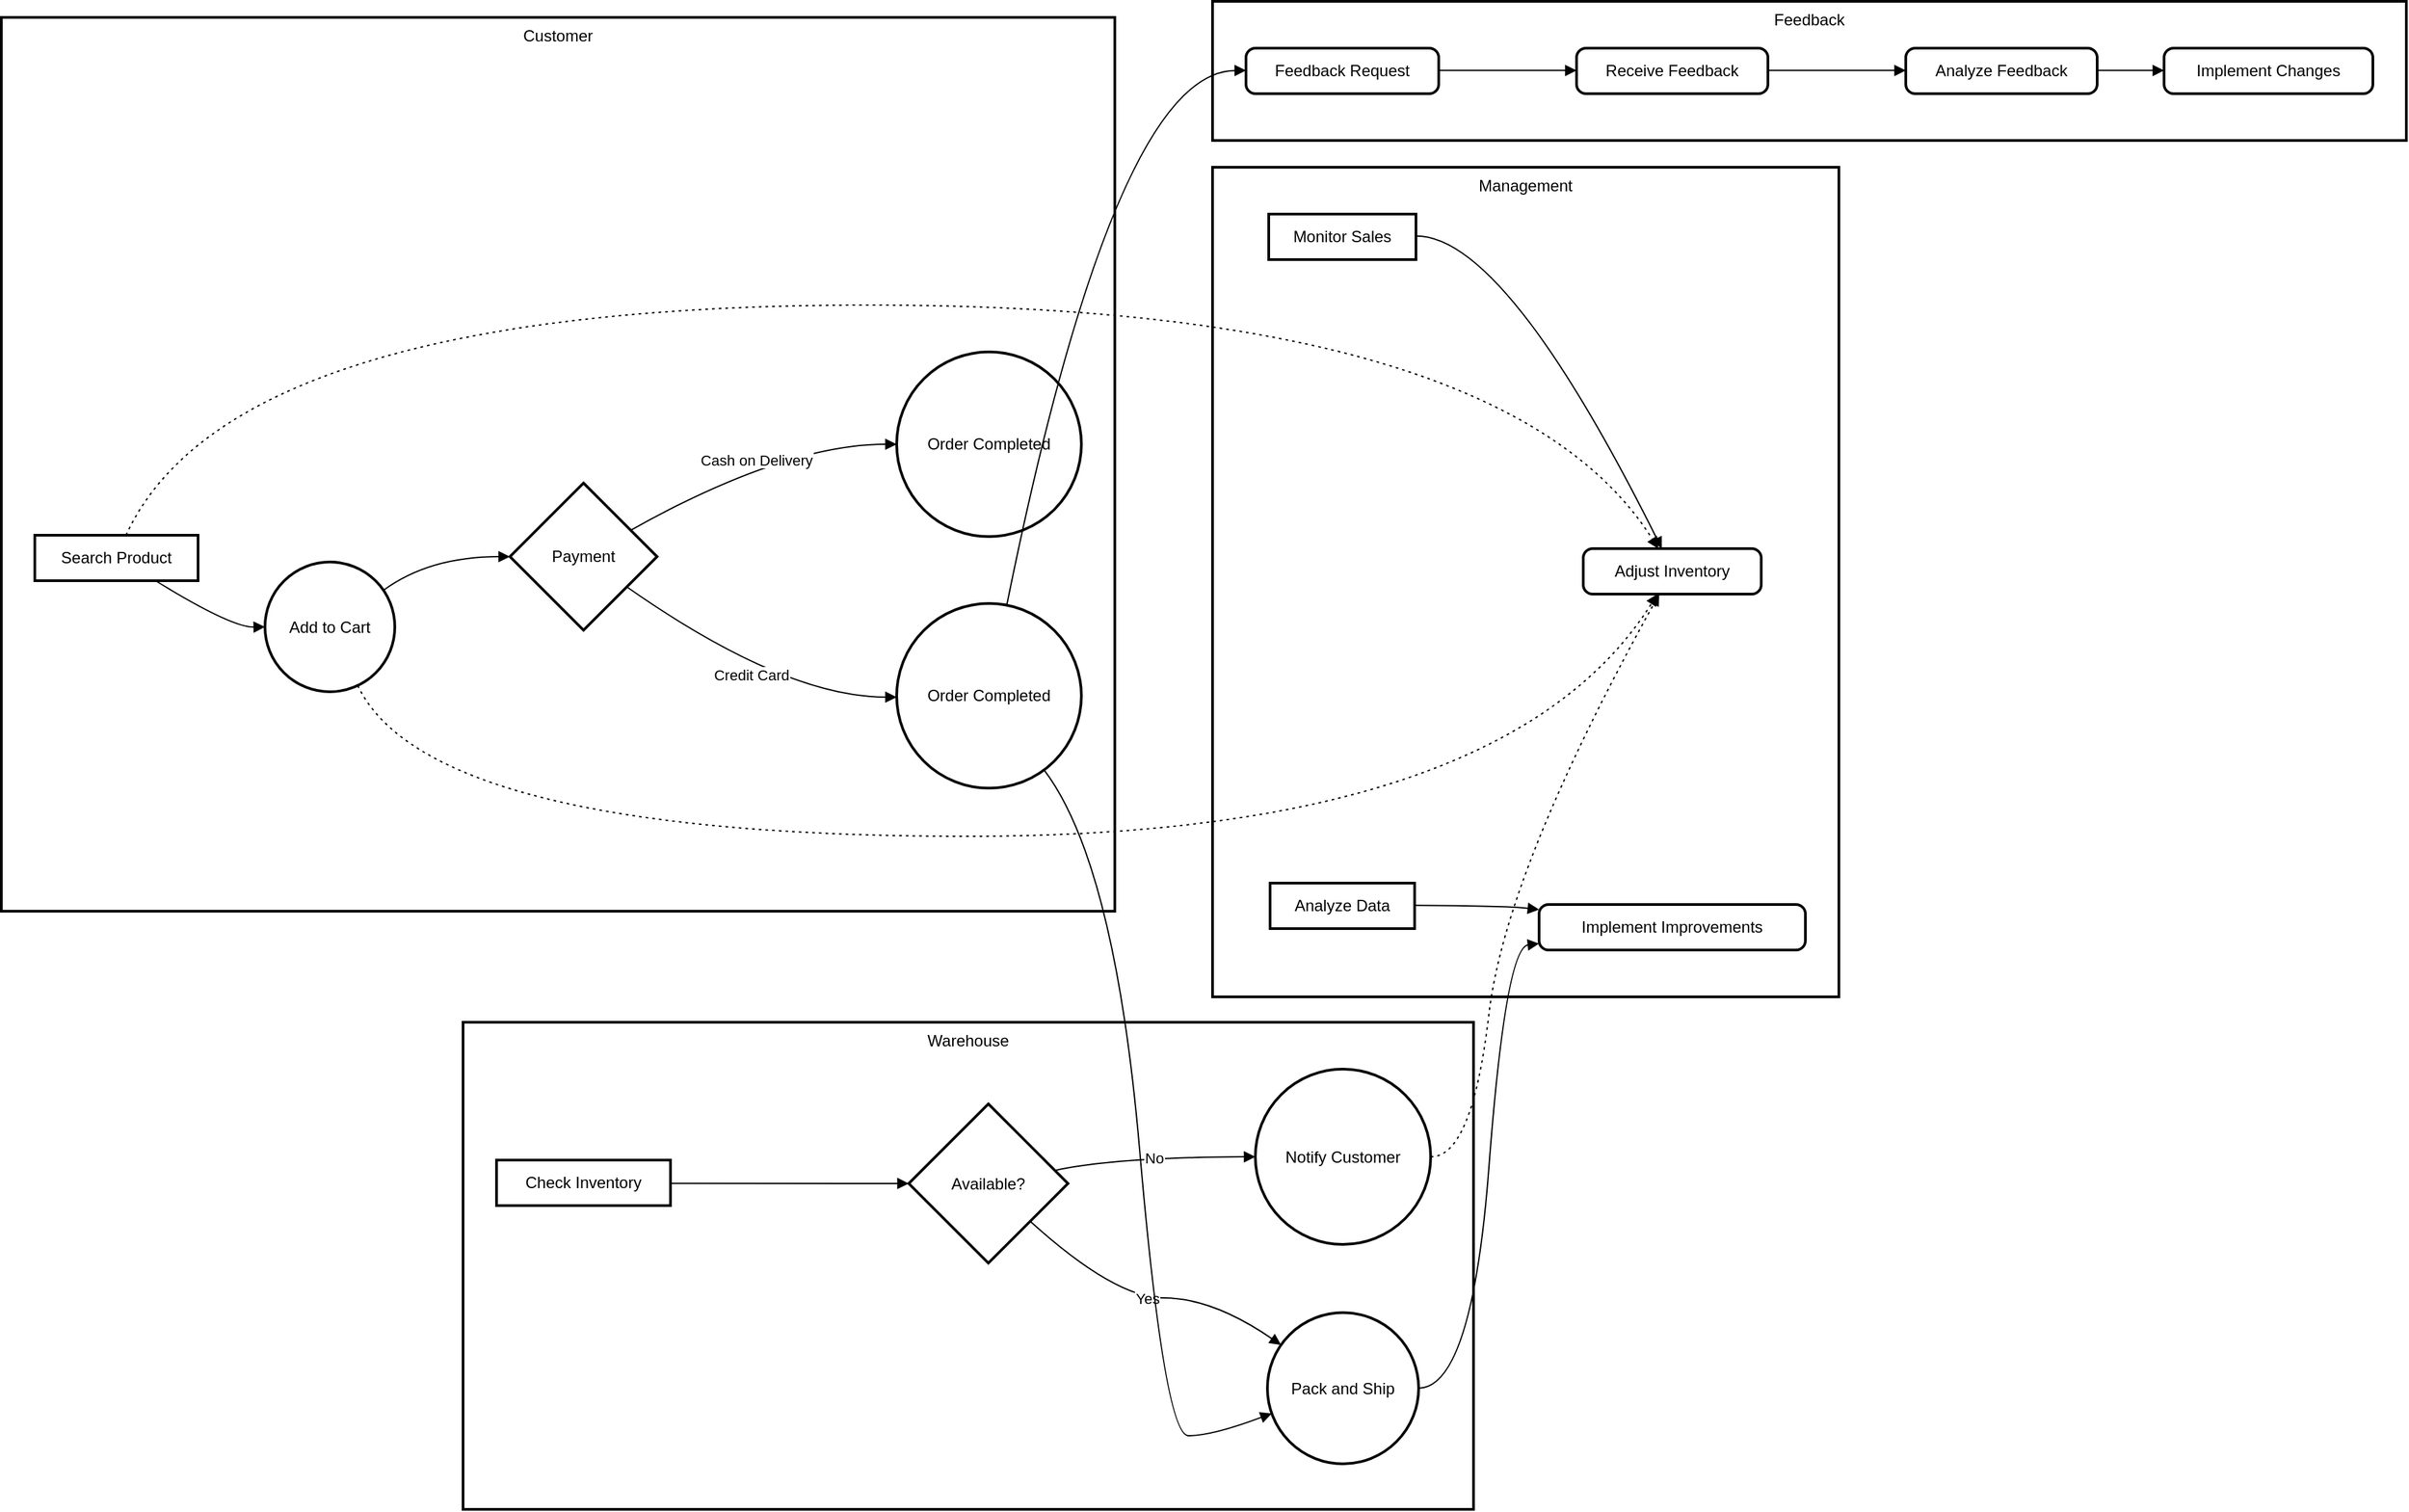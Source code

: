 <mxfile version="24.6.5" type="github">
  <diagram name="Page-1" id="c0WsbpIRaC1ns6dL84JX">
    <mxGraphModel>
      <root>
        <mxCell id="0" />
        <mxCell id="1" parent="0" />
        <mxCell id="2" value="Feedback" style="whiteSpace=wrap;strokeWidth=2;verticalAlign=top;" vertex="1" parent="1">
          <mxGeometry x="905" width="892" height="104" as="geometry" />
        </mxCell>
        <mxCell id="3" value="Feedback Request" style="rounded=1;absoluteArcSize=1;arcSize=14;whiteSpace=wrap;strokeWidth=2;" vertex="1" parent="1">
          <mxGeometry x="930" y="35" width="144" height="34" as="geometry" />
        </mxCell>
        <mxCell id="4" value="Receive Feedback" style="rounded=1;absoluteArcSize=1;arcSize=14;whiteSpace=wrap;strokeWidth=2;" vertex="1" parent="1">
          <mxGeometry x="1177" y="35" width="143" height="34" as="geometry" />
        </mxCell>
        <mxCell id="5" value="Analyze Feedback" style="rounded=1;absoluteArcSize=1;arcSize=14;whiteSpace=wrap;strokeWidth=2;" vertex="1" parent="1">
          <mxGeometry x="1423" y="35" width="143" height="34" as="geometry" />
        </mxCell>
        <mxCell id="6" value="Implement Changes" style="rounded=1;absoluteArcSize=1;arcSize=14;whiteSpace=wrap;strokeWidth=2;" vertex="1" parent="1">
          <mxGeometry x="1616" y="35" width="156" height="34" as="geometry" />
        </mxCell>
        <mxCell id="7" value="Management" style="whiteSpace=wrap;strokeWidth=2;verticalAlign=top;" vertex="1" parent="1">
          <mxGeometry x="905" y="124" width="468" height="620" as="geometry" />
        </mxCell>
        <mxCell id="8" value="Adjust Inventory" style="rounded=1;absoluteArcSize=1;arcSize=14;whiteSpace=wrap;strokeWidth=2;" vertex="1" parent="1">
          <mxGeometry x="1182" y="409" width="133" height="34" as="geometry" />
        </mxCell>
        <mxCell id="9" value="Monitor Sales" style="whiteSpace=wrap;strokeWidth=2;" vertex="1" parent="1">
          <mxGeometry x="947" y="159" width="110" height="34" as="geometry" />
        </mxCell>
        <mxCell id="10" value="Implement Improvements" style="rounded=1;absoluteArcSize=1;arcSize=14;whiteSpace=wrap;strokeWidth=2;" vertex="1" parent="1">
          <mxGeometry x="1149" y="675" width="199" height="34" as="geometry" />
        </mxCell>
        <mxCell id="11" value="Analyze Data" style="whiteSpace=wrap;strokeWidth=2;" vertex="1" parent="1">
          <mxGeometry x="948" y="659" width="108" height="34" as="geometry" />
        </mxCell>
        <mxCell id="12" value="Warehouse" style="whiteSpace=wrap;strokeWidth=2;verticalAlign=top;" vertex="1" parent="1">
          <mxGeometry x="345" y="763" width="755" height="364" as="geometry" />
        </mxCell>
        <mxCell id="13" value="Available?" style="rhombus;strokeWidth=2;whiteSpace=wrap;" vertex="1" parent="1">
          <mxGeometry x="678" y="824" width="119" height="119" as="geometry" />
        </mxCell>
        <mxCell id="14" value="Check Inventory" style="whiteSpace=wrap;strokeWidth=2;" vertex="1" parent="1">
          <mxGeometry x="370" y="866" width="130" height="34" as="geometry" />
        </mxCell>
        <mxCell id="15" value="Notify Customer" style="ellipse;aspect=fixed;strokeWidth=2;whiteSpace=wrap;" vertex="1" parent="1">
          <mxGeometry x="937" y="798" width="131" height="131" as="geometry" />
        </mxCell>
        <mxCell id="16" value="Pack and Ship" style="ellipse;aspect=fixed;strokeWidth=2;whiteSpace=wrap;" vertex="1" parent="1">
          <mxGeometry x="946" y="980" width="113" height="113" as="geometry" />
        </mxCell>
        <mxCell id="17" value="Customer" style="whiteSpace=wrap;strokeWidth=2;verticalAlign=top;" vertex="1" parent="1">
          <mxGeometry y="12" width="832" height="668" as="geometry" />
        </mxCell>
        <mxCell id="18" value="Add to Cart" style="ellipse;aspect=fixed;strokeWidth=2;whiteSpace=wrap;" vertex="1" parent="1">
          <mxGeometry x="197" y="419" width="97" height="97" as="geometry" />
        </mxCell>
        <mxCell id="19" value="Search Product" style="whiteSpace=wrap;strokeWidth=2;" vertex="1" parent="1">
          <mxGeometry x="25" y="399" width="122" height="34" as="geometry" />
        </mxCell>
        <mxCell id="20" value="Payment" style="rhombus;strokeWidth=2;whiteSpace=wrap;" vertex="1" parent="1">
          <mxGeometry x="380" y="360" width="110" height="110" as="geometry" />
        </mxCell>
        <mxCell id="21" value="Order Completed" style="ellipse;aspect=fixed;strokeWidth=2;whiteSpace=wrap;" vertex="1" parent="1">
          <mxGeometry x="669" y="450" width="138" height="138" as="geometry" />
        </mxCell>
        <mxCell id="22" value="Order Completed" style="ellipse;aspect=fixed;strokeWidth=2;whiteSpace=wrap;" vertex="1" parent="1">
          <mxGeometry x="669" y="262" width="138" height="138" as="geometry" />
        </mxCell>
        <mxCell id="23" value="" style="curved=1;startArrow=none;endArrow=block;exitX=0.73;exitY=0.98;entryX=0;entryY=0.5;" edge="1" parent="1" source="19" target="18">
          <mxGeometry relative="1" as="geometry">
            <Array as="points">
              <mxPoint x="172" y="468" />
            </Array>
          </mxGeometry>
        </mxCell>
        <mxCell id="24" value="" style="curved=1;startArrow=none;endArrow=block;exitX=1.01;exitY=0.15;entryX=0;entryY=0.5;" edge="1" parent="1" source="18" target="20">
          <mxGeometry relative="1" as="geometry">
            <Array as="points">
              <mxPoint x="320" y="415" />
            </Array>
          </mxGeometry>
        </mxCell>
        <mxCell id="25" value="Credit Card" style="curved=1;startArrow=none;endArrow=block;exitX=1;exitY=0.85;entryX=0;entryY=0.51;" edge="1" parent="1" source="20" target="21">
          <mxGeometry relative="1" as="geometry">
            <Array as="points">
              <mxPoint x="585" y="520" />
            </Array>
          </mxGeometry>
        </mxCell>
        <mxCell id="26" value="Cash on Delivery" style="curved=1;startArrow=none;endArrow=block;exitX=1;exitY=0.22;entryX=0;entryY=0.5;" edge="1" parent="1" source="20" target="22">
          <mxGeometry relative="1" as="geometry">
            <Array as="points">
              <mxPoint x="585" y="331" />
            </Array>
          </mxGeometry>
        </mxCell>
        <mxCell id="27" value="" style="curved=1;startArrow=none;endArrow=block;exitX=1;exitY=0.51;entryX=0;entryY=0.5;" edge="1" parent="1" source="14" target="13">
          <mxGeometry relative="1" as="geometry">
            <Array as="points" />
          </mxGeometry>
        </mxCell>
        <mxCell id="28" value="No" style="curved=1;startArrow=none;endArrow=block;exitX=1.01;exitY=0.4;entryX=0;entryY=0.5;" edge="1" parent="1" source="13" target="15">
          <mxGeometry relative="1" as="geometry">
            <Array as="points">
              <mxPoint x="832" y="864" />
            </Array>
          </mxGeometry>
        </mxCell>
        <mxCell id="29" value="Yes" style="curved=1;startArrow=none;endArrow=block;exitX=1.01;exitY=0.96;entryX=0;entryY=0.15;" edge="1" parent="1" source="13" target="16">
          <mxGeometry relative="1" as="geometry">
            <Array as="points">
              <mxPoint x="832" y="969" />
              <mxPoint x="905" y="969" />
            </Array>
          </mxGeometry>
        </mxCell>
        <mxCell id="30" value="" style="curved=1;startArrow=none;endArrow=block;exitX=1;exitY=0.48;entryX=0.44;entryY=-0.01;" edge="1" parent="1" source="9" target="8">
          <mxGeometry relative="1" as="geometry">
            <Array as="points">
              <mxPoint x="1124" y="175" />
            </Array>
          </mxGeometry>
        </mxCell>
        <mxCell id="31" value="" style="curved=1;startArrow=none;endArrow=block;exitX=1;exitY=0.49;entryX=0;entryY=0.11;" edge="1" parent="1" source="11" target="10">
          <mxGeometry relative="1" as="geometry">
            <Array as="points">
              <mxPoint x="1124" y="676" />
            </Array>
          </mxGeometry>
        </mxCell>
        <mxCell id="32" value="" style="curved=1;dashed=1;dashPattern=2 3;startArrow=none;endArrow=block;exitX=0.56;exitY=-0.01;entryX=0.42;entryY=-0.01;" edge="1" parent="1" source="19" target="8">
          <mxGeometry relative="1" as="geometry">
            <Array as="points">
              <mxPoint x="172" y="227" />
              <mxPoint x="1124" y="227" />
            </Array>
          </mxGeometry>
        </mxCell>
        <mxCell id="33" value="" style="curved=1;dashed=1;dashPattern=2 3;startArrow=none;endArrow=block;exitX=0.74;exitY=1;entryX=0.42;entryY=0.98;" edge="1" parent="1" source="18" target="8">
          <mxGeometry relative="1" as="geometry">
            <Array as="points">
              <mxPoint x="320" y="624" />
              <mxPoint x="1124" y="624" />
            </Array>
          </mxGeometry>
        </mxCell>
        <mxCell id="34" value="" style="curved=1;startArrow=none;endArrow=block;exitX=0.88;exitY=1.01;entryX=0;entryY=0.68;" edge="1" parent="1" source="21" target="16">
          <mxGeometry relative="1" as="geometry">
            <Array as="points">
              <mxPoint x="832" y="644" />
              <mxPoint x="869" y="1072" />
              <mxPoint x="905" y="1072" />
            </Array>
          </mxGeometry>
        </mxCell>
        <mxCell id="35" value="" style="curved=1;dashed=1;dashPattern=2 3;startArrow=none;endArrow=block;exitX=1;exitY=0.5;entryX=0.43;entryY=0.98;" edge="1" parent="1" source="15" target="8">
          <mxGeometry relative="1" as="geometry">
            <Array as="points">
              <mxPoint x="1099" y="864" />
              <mxPoint x="1124" y="650" />
            </Array>
          </mxGeometry>
        </mxCell>
        <mxCell id="36" value="" style="curved=1;startArrow=none;endArrow=block;exitX=1;exitY=0.5;entryX=0;entryY=0.86;" edge="1" parent="1" source="16" target="10">
          <mxGeometry relative="1" as="geometry">
            <Array as="points">
              <mxPoint x="1099" y="1036" />
              <mxPoint x="1124" y="707" />
            </Array>
          </mxGeometry>
        </mxCell>
        <mxCell id="37" value="" style="curved=1;startArrow=none;endArrow=block;exitX=0.6;exitY=0;entryX=0;entryY=0.49;" edge="1" parent="1" source="21" target="3">
          <mxGeometry relative="1" as="geometry">
            <Array as="points">
              <mxPoint x="832" y="52" />
            </Array>
          </mxGeometry>
        </mxCell>
        <mxCell id="38" value="" style="curved=1;startArrow=none;endArrow=block;exitX=1;exitY=0.49;entryX=0;entryY=0.49;" edge="1" parent="1" source="3" target="4">
          <mxGeometry relative="1" as="geometry">
            <Array as="points" />
          </mxGeometry>
        </mxCell>
        <mxCell id="39" value="" style="curved=1;startArrow=none;endArrow=block;exitX=1;exitY=0.49;entryX=0;entryY=0.49;" edge="1" parent="1" source="4" target="5">
          <mxGeometry relative="1" as="geometry">
            <Array as="points" />
          </mxGeometry>
        </mxCell>
        <mxCell id="40" value="" style="curved=1;startArrow=none;endArrow=block;exitX=1;exitY=0.49;entryX=0;entryY=0.49;" edge="1" parent="1" source="5" target="6">
          <mxGeometry relative="1" as="geometry">
            <Array as="points" />
          </mxGeometry>
        </mxCell>
      </root>
    </mxGraphModel>
  </diagram>
</mxfile>
